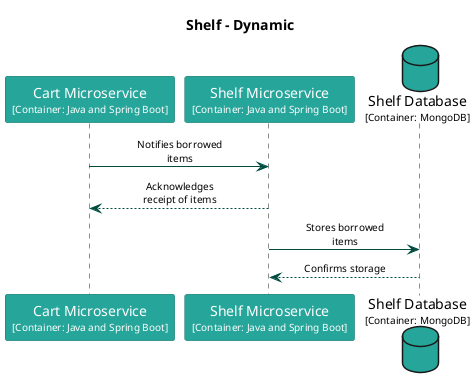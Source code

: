 @startuml
set separator none
title Shelf - Dynamic

skinparam {
  arrowFontSize 10
  defaultTextAlignment center
  wrapWidth 200
  maxMessageSize 100
}

hide stereotype

skinparam sequenceParticipant<<Cart.CartMicroservice>> {
  BackgroundColor #26a69a
  FontColor #ffffff
  BorderColor #1a746b
  shadowing false
}
skinparam sequenceParticipant<<Shelf.ShelfDatabase>> {
  BackgroundColor #26a69a
  FontColor #ffffff
  BorderColor #1a746b
  shadowing false
}
skinparam sequenceParticipant<<Shelf.ShelfMicroservice>> {
  BackgroundColor #26a69a
  FontColor #ffffff
  BorderColor #1a746b
  shadowing false
}

participant "Cart Microservice\n<size:10>[Container: Java and Spring Boot]</size>" as Cart.CartMicroservice <<Cart.CartMicroservice>> #26a69a
participant "Shelf Microservice\n<size:10>[Container: Java and Spring Boot]</size>" as Shelf.ShelfMicroservice <<Shelf.ShelfMicroservice>> #26a69a
database "Shelf Database\n<size:10>[Container: MongoDB]</size>" as Shelf.ShelfDatabase <<Shelf.ShelfDatabase>> #26a69a
Cart.CartMicroservice -[#004d40]> Shelf.ShelfMicroservice : Notifies borrowed items
Cart.CartMicroservice <-[#004d40]- Shelf.ShelfMicroservice : Acknowledges receipt of items
Shelf.ShelfMicroservice -[#004d40]> Shelf.ShelfDatabase : Stores borrowed items
Shelf.ShelfMicroservice <-[#004d40]- Shelf.ShelfDatabase : Confirms storage
@enduml